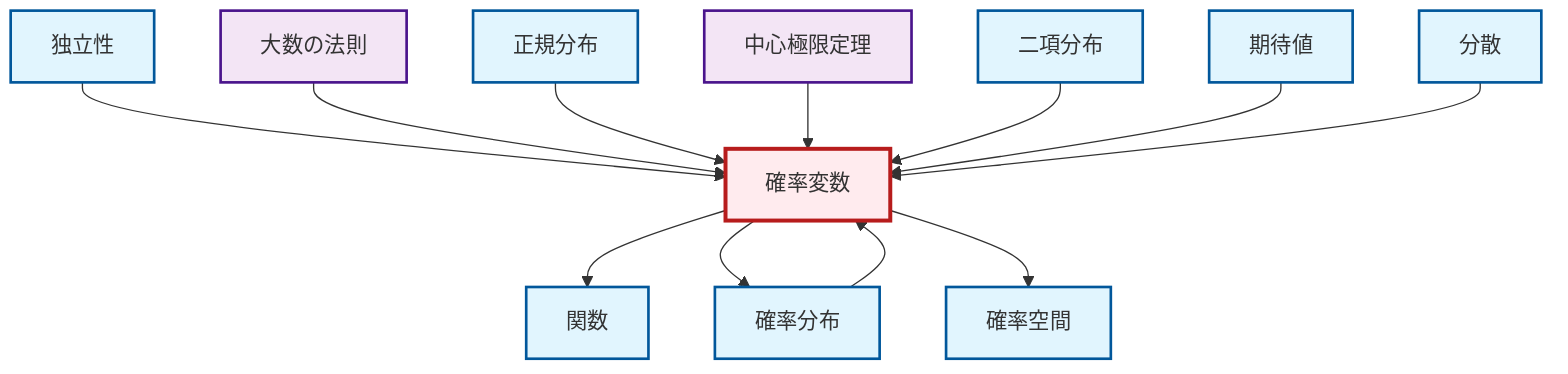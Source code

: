 graph TD
    classDef definition fill:#e1f5fe,stroke:#01579b,stroke-width:2px
    classDef theorem fill:#f3e5f5,stroke:#4a148c,stroke-width:2px
    classDef axiom fill:#fff3e0,stroke:#e65100,stroke-width:2px
    classDef example fill:#e8f5e9,stroke:#1b5e20,stroke-width:2px
    classDef current fill:#ffebee,stroke:#b71c1c,stroke-width:3px
    def-function["関数"]:::definition
    def-expectation["期待値"]:::definition
    def-binomial-distribution["二項分布"]:::definition
    def-variance["分散"]:::definition
    thm-law-of-large-numbers["大数の法則"]:::theorem
    def-probability-distribution["確率分布"]:::definition
    def-normal-distribution["正規分布"]:::definition
    def-probability-space["確率空間"]:::definition
    def-independence["独立性"]:::definition
    thm-central-limit["中心極限定理"]:::theorem
    def-random-variable["確率変数"]:::definition
    def-probability-distribution --> def-random-variable
    def-random-variable --> def-function
    def-independence --> def-random-variable
    thm-law-of-large-numbers --> def-random-variable
    def-normal-distribution --> def-random-variable
    def-random-variable --> def-probability-distribution
    thm-central-limit --> def-random-variable
    def-binomial-distribution --> def-random-variable
    def-expectation --> def-random-variable
    def-variance --> def-random-variable
    def-random-variable --> def-probability-space
    class def-random-variable current